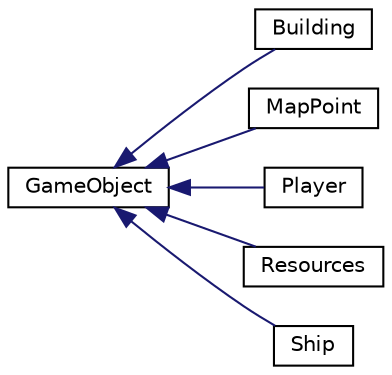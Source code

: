 digraph "Graphical Class Hierarchy"
{
  edge [fontname="Helvetica",fontsize="10",labelfontname="Helvetica",labelfontsize="10"];
  node [fontname="Helvetica",fontsize="10",shape=record];
  rankdir="LR";
  Node1 [label="GameObject",height=0.2,width=0.4,color="black", fillcolor="white", style="filled",URL="$classGameObject.html"];
  Node1 -> Node2 [dir="back",color="midnightblue",fontsize="10",style="solid",fontname="Helvetica"];
  Node2 [label="Building",height=0.2,width=0.4,color="black", fillcolor="white", style="filled",URL="$classBuilding.html"];
  Node1 -> Node3 [dir="back",color="midnightblue",fontsize="10",style="solid",fontname="Helvetica"];
  Node3 [label="MapPoint",height=0.2,width=0.4,color="black", fillcolor="white", style="filled",URL="$classMapPoint.html"];
  Node1 -> Node4 [dir="back",color="midnightblue",fontsize="10",style="solid",fontname="Helvetica"];
  Node4 [label="Player",height=0.2,width=0.4,color="black", fillcolor="white", style="filled",URL="$classPlayer.html"];
  Node1 -> Node5 [dir="back",color="midnightblue",fontsize="10",style="solid",fontname="Helvetica"];
  Node5 [label="Resources",height=0.2,width=0.4,color="black", fillcolor="white", style="filled",URL="$classResources.html"];
  Node1 -> Node6 [dir="back",color="midnightblue",fontsize="10",style="solid",fontname="Helvetica"];
  Node6 [label="Ship",height=0.2,width=0.4,color="black", fillcolor="white", style="filled",URL="$classShip.html"];
}
